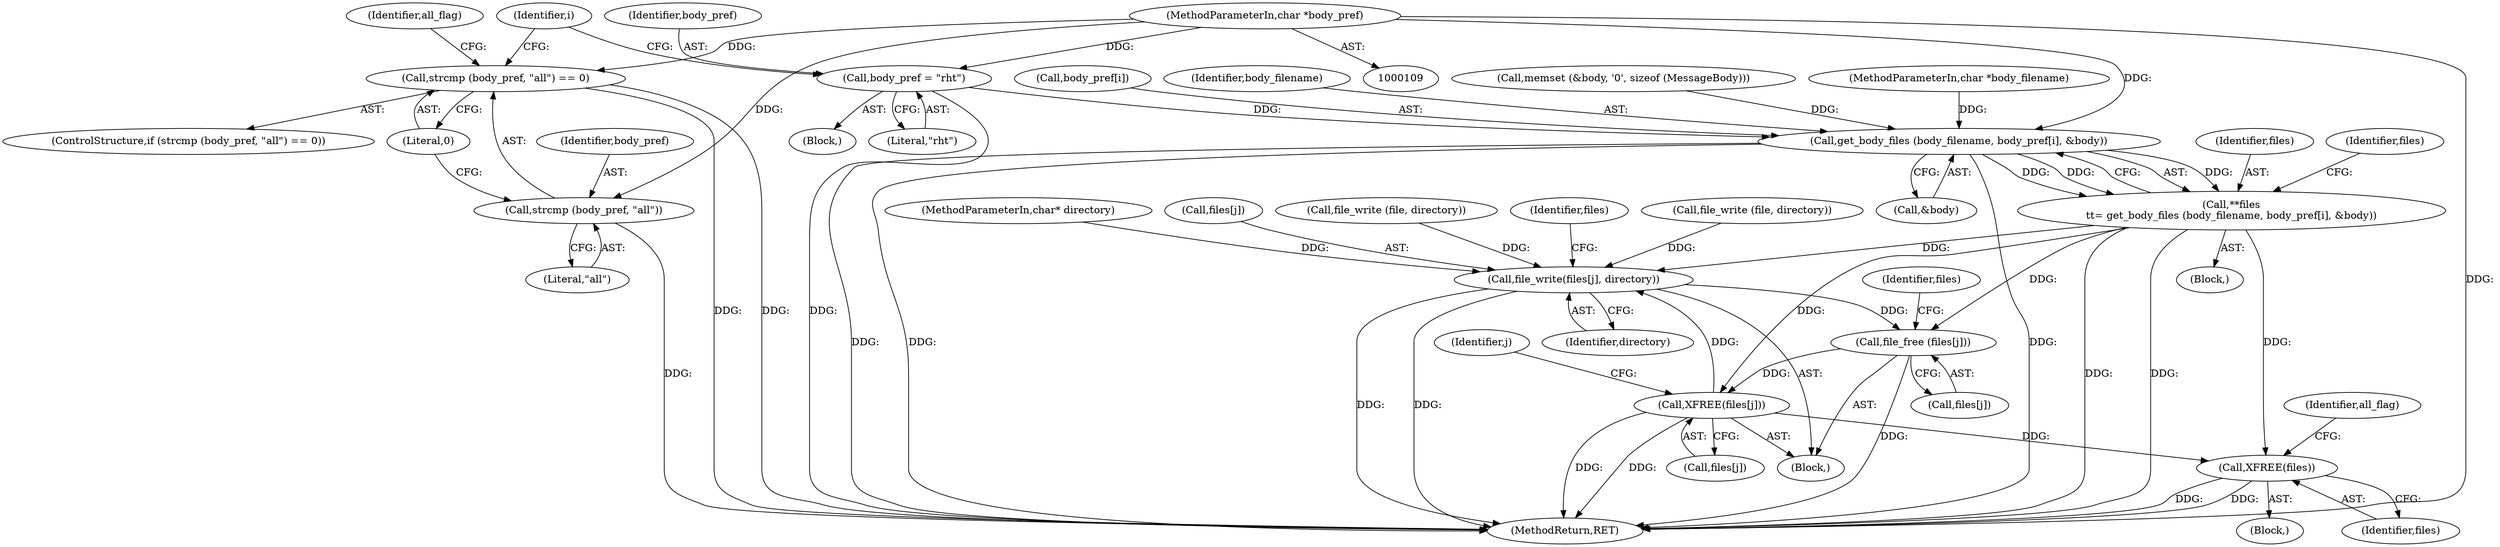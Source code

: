 digraph "0_tnef_8dccf79857ceeb7a6d3e42c1e762e7b865d5344d_1@pointer" {
"1000113" [label="(MethodParameterIn,char *body_pref)"];
"1000354" [label="(Call,strcmp (body_pref, \"all\") == 0)"];
"1000355" [label="(Call,strcmp (body_pref, \"all\"))"];
"1000363" [label="(Call,body_pref = \"rht\")"];
"1000376" [label="(Call,get_body_files (body_filename, body_pref[i], &body))"];
"1000374" [label="(Call,**files\n\t\t= get_body_files (body_filename, body_pref[i], &body))"];
"1000397" [label="(Call,file_write(files[j], directory))"];
"1000402" [label="(Call,file_free (files[j]))"];
"1000406" [label="(Call,XFREE(files[j]))"];
"1000410" [label="(Call,XFREE(files))"];
"1000361" [label="(Identifier,all_flag)"];
"1000385" [label="(Block,)"];
"1000378" [label="(Call,body_pref[i])"];
"1000359" [label="(Block,)"];
"1000372" [label="(Block,)"];
"1000411" [label="(Identifier,files)"];
"1000368" [label="(Identifier,i)"];
"1000406" [label="(Call,XFREE(files[j]))"];
"1000381" [label="(Call,&body)"];
"1000354" [label="(Call,strcmp (body_pref, \"all\") == 0)"];
"1000333" [label="(Call,file_write (file, directory))"];
"1000357" [label="(Literal,\"all\")"];
"1000377" [label="(Identifier,body_filename)"];
"1000408" [label="(Identifier,files)"];
"1000395" [label="(Identifier,j)"];
"1000397" [label="(Call,file_write(files[j], directory))"];
"1000410" [label="(Call,XFREE(files))"];
"1000364" [label="(Identifier,body_pref)"];
"1000402" [label="(Call,file_free (files[j]))"];
"1000374" [label="(Call,**files\n\t\t= get_body_files (body_filename, body_pref[i], &body))"];
"1000363" [label="(Call,body_pref = \"rht\")"];
"1000376" [label="(Call,get_body_files (body_filename, body_pref[i], &body))"];
"1000375" [label="(Identifier,files)"];
"1000407" [label="(Call,files[j])"];
"1000135" [label="(Call,memset (&body, '\0', sizeof (MessageBody)))"];
"1000384" [label="(Identifier,files)"];
"1000356" [label="(Identifier,body_pref)"];
"1000358" [label="(Literal,0)"];
"1000112" [label="(MethodParameterIn,char *body_filename)"];
"1000111" [label="(MethodParameterIn,char* directory)"];
"1000113" [label="(MethodParameterIn,char *body_pref)"];
"1000365" [label="(Literal,\"rht\")"];
"1000396" [label="(Block,)"];
"1000401" [label="(Identifier,directory)"];
"1000398" [label="(Call,files[j])"];
"1000355" [label="(Call,strcmp (body_pref, \"all\"))"];
"1000188" [label="(Call,file_write (file, directory))"];
"1000353" [label="(ControlStructure,if (strcmp (body_pref, \"all\") == 0))"];
"1000404" [label="(Identifier,files)"];
"1000403" [label="(Call,files[j])"];
"1000460" [label="(MethodReturn,RET)"];
"1000414" [label="(Identifier,all_flag)"];
"1000113" -> "1000109"  [label="AST: "];
"1000113" -> "1000460"  [label="DDG: "];
"1000113" -> "1000354"  [label="DDG: "];
"1000113" -> "1000355"  [label="DDG: "];
"1000113" -> "1000363"  [label="DDG: "];
"1000113" -> "1000376"  [label="DDG: "];
"1000354" -> "1000353"  [label="AST: "];
"1000354" -> "1000358"  [label="CFG: "];
"1000355" -> "1000354"  [label="AST: "];
"1000358" -> "1000354"  [label="AST: "];
"1000361" -> "1000354"  [label="CFG: "];
"1000368" -> "1000354"  [label="CFG: "];
"1000354" -> "1000460"  [label="DDG: "];
"1000354" -> "1000460"  [label="DDG: "];
"1000355" -> "1000357"  [label="CFG: "];
"1000356" -> "1000355"  [label="AST: "];
"1000357" -> "1000355"  [label="AST: "];
"1000358" -> "1000355"  [label="CFG: "];
"1000355" -> "1000460"  [label="DDG: "];
"1000363" -> "1000359"  [label="AST: "];
"1000363" -> "1000365"  [label="CFG: "];
"1000364" -> "1000363"  [label="AST: "];
"1000365" -> "1000363"  [label="AST: "];
"1000368" -> "1000363"  [label="CFG: "];
"1000363" -> "1000460"  [label="DDG: "];
"1000363" -> "1000376"  [label="DDG: "];
"1000376" -> "1000374"  [label="AST: "];
"1000376" -> "1000381"  [label="CFG: "];
"1000377" -> "1000376"  [label="AST: "];
"1000378" -> "1000376"  [label="AST: "];
"1000381" -> "1000376"  [label="AST: "];
"1000374" -> "1000376"  [label="CFG: "];
"1000376" -> "1000460"  [label="DDG: "];
"1000376" -> "1000460"  [label="DDG: "];
"1000376" -> "1000460"  [label="DDG: "];
"1000376" -> "1000374"  [label="DDG: "];
"1000376" -> "1000374"  [label="DDG: "];
"1000376" -> "1000374"  [label="DDG: "];
"1000112" -> "1000376"  [label="DDG: "];
"1000135" -> "1000376"  [label="DDG: "];
"1000374" -> "1000372"  [label="AST: "];
"1000375" -> "1000374"  [label="AST: "];
"1000384" -> "1000374"  [label="CFG: "];
"1000374" -> "1000460"  [label="DDG: "];
"1000374" -> "1000460"  [label="DDG: "];
"1000374" -> "1000397"  [label="DDG: "];
"1000374" -> "1000402"  [label="DDG: "];
"1000374" -> "1000406"  [label="DDG: "];
"1000374" -> "1000410"  [label="DDG: "];
"1000397" -> "1000396"  [label="AST: "];
"1000397" -> "1000401"  [label="CFG: "];
"1000398" -> "1000397"  [label="AST: "];
"1000401" -> "1000397"  [label="AST: "];
"1000404" -> "1000397"  [label="CFG: "];
"1000397" -> "1000460"  [label="DDG: "];
"1000397" -> "1000460"  [label="DDG: "];
"1000406" -> "1000397"  [label="DDG: "];
"1000188" -> "1000397"  [label="DDG: "];
"1000333" -> "1000397"  [label="DDG: "];
"1000111" -> "1000397"  [label="DDG: "];
"1000397" -> "1000402"  [label="DDG: "];
"1000402" -> "1000396"  [label="AST: "];
"1000402" -> "1000403"  [label="CFG: "];
"1000403" -> "1000402"  [label="AST: "];
"1000408" -> "1000402"  [label="CFG: "];
"1000402" -> "1000460"  [label="DDG: "];
"1000402" -> "1000406"  [label="DDG: "];
"1000406" -> "1000396"  [label="AST: "];
"1000406" -> "1000407"  [label="CFG: "];
"1000407" -> "1000406"  [label="AST: "];
"1000395" -> "1000406"  [label="CFG: "];
"1000406" -> "1000460"  [label="DDG: "];
"1000406" -> "1000460"  [label="DDG: "];
"1000406" -> "1000410"  [label="DDG: "];
"1000410" -> "1000385"  [label="AST: "];
"1000410" -> "1000411"  [label="CFG: "];
"1000411" -> "1000410"  [label="AST: "];
"1000414" -> "1000410"  [label="CFG: "];
"1000410" -> "1000460"  [label="DDG: "];
"1000410" -> "1000460"  [label="DDG: "];
}
